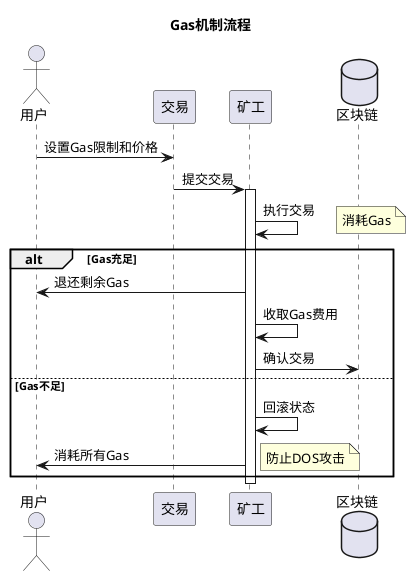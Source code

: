@startuml gas
title Gas机制流程

actor "用户" as User
participant "交易" as Tx
participant "矿工" as Miner
database "区块链" as Blockchain

User -> Tx: 设置Gas限制和价格
Tx -> Miner: 提交交易
activate Miner

Miner -> Miner: 执行交易
note right: 消耗Gas

alt Gas充足
    Miner -> User: 退还剩余Gas
    Miner -> Miner: 收取Gas费用
    Miner -> Blockchain: 确认交易
else Gas不足
    Miner -> Miner: 回滚状态
    Miner -> User: 消耗所有Gas
    note right: 防止DOS攻击
end

deactivate Miner

@enduml 